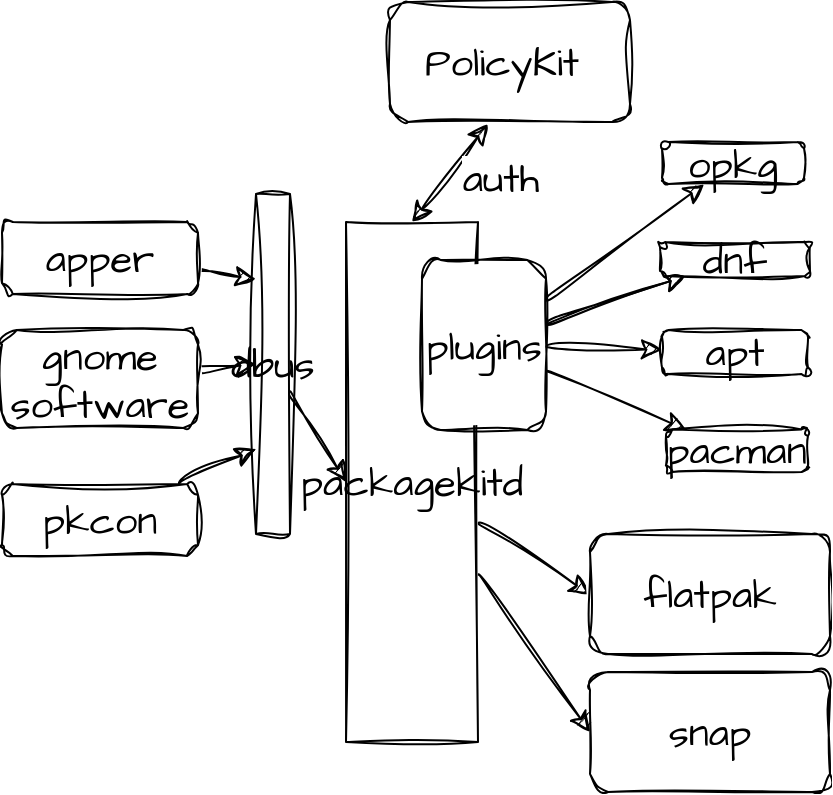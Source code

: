 <mxfile version="22.1.5" type="github">
  <diagram name="第 1 页" id="aEMSDAUqm41HkrmTPTQu">
    <mxGraphModel dx="1186" dy="975" grid="0" gridSize="10" guides="1" tooltips="1" connect="1" arrows="1" fold="1" page="0" pageScale="1" pageWidth="827" pageHeight="1169" math="0" shadow="0">
      <root>
        <mxCell id="0" />
        <mxCell id="1" parent="0" />
        <mxCell id="PNi4up06ztXLm7VJfdX3-28" style="edgeStyle=none;curved=1;rounded=0;sketch=1;hachureGap=4;jiggle=2;curveFitting=1;orthogonalLoop=1;jettySize=auto;html=1;entryX=0;entryY=0.5;entryDx=0;entryDy=0;fontFamily=Architects Daughter;fontSource=https%3A%2F%2Ffonts.googleapis.com%2Fcss%3Ffamily%3DArchitects%2BDaughter;fontSize=16;startSize=8;endSize=8;" edge="1" parent="1" source="PNi4up06ztXLm7VJfdX3-1" target="PNi4up06ztXLm7VJfdX3-21">
          <mxGeometry relative="1" as="geometry" />
        </mxCell>
        <mxCell id="PNi4up06ztXLm7VJfdX3-29" style="edgeStyle=none;curved=1;rounded=0;sketch=1;hachureGap=4;jiggle=2;curveFitting=1;orthogonalLoop=1;jettySize=auto;html=1;entryX=0;entryY=0.5;entryDx=0;entryDy=0;fontFamily=Architects Daughter;fontSource=https%3A%2F%2Ffonts.googleapis.com%2Fcss%3Ffamily%3DArchitects%2BDaughter;fontSize=16;startSize=8;endSize=8;" edge="1" parent="1" source="PNi4up06ztXLm7VJfdX3-1" target="PNi4up06ztXLm7VJfdX3-22">
          <mxGeometry relative="1" as="geometry" />
        </mxCell>
        <mxCell id="PNi4up06ztXLm7VJfdX3-1" value="packagekitd" style="rounded=0;whiteSpace=wrap;html=1;sketch=1;hachureGap=4;jiggle=2;curveFitting=1;fontFamily=Architects Daughter;fontSource=https%3A%2F%2Ffonts.googleapis.com%2Fcss%3Ffamily%3DArchitects%2BDaughter;fontSize=20;" vertex="1" parent="1">
          <mxGeometry x="-5" y="34" width="66" height="260" as="geometry" />
        </mxCell>
        <mxCell id="PNi4up06ztXLm7VJfdX3-30" style="edgeStyle=none;curved=1;rounded=0;sketch=1;hachureGap=4;jiggle=2;curveFitting=1;orthogonalLoop=1;jettySize=auto;html=1;entryX=0;entryY=0.25;entryDx=0;entryDy=0;fontFamily=Architects Daughter;fontSource=https%3A%2F%2Ffonts.googleapis.com%2Fcss%3Ffamily%3DArchitects%2BDaughter;fontSize=16;startSize=8;endSize=8;" edge="1" parent="1" source="PNi4up06ztXLm7VJfdX3-2" target="PNi4up06ztXLm7VJfdX3-23">
          <mxGeometry relative="1" as="geometry" />
        </mxCell>
        <mxCell id="PNi4up06ztXLm7VJfdX3-2" value="apper" style="rounded=1;whiteSpace=wrap;html=1;sketch=1;hachureGap=4;jiggle=2;curveFitting=1;fontFamily=Architects Daughter;fontSource=https%3A%2F%2Ffonts.googleapis.com%2Fcss%3Ffamily%3DArchitects%2BDaughter;fontSize=20;" vertex="1" parent="1">
          <mxGeometry x="-177" y="34" width="98" height="36" as="geometry" />
        </mxCell>
        <mxCell id="PNi4up06ztXLm7VJfdX3-11" value="" style="edgeStyle=none;curved=1;rounded=0;sketch=1;hachureGap=4;jiggle=2;curveFitting=1;orthogonalLoop=1;jettySize=auto;html=1;fontFamily=Architects Daughter;fontSource=https%3A%2F%2Ffonts.googleapis.com%2Fcss%3Ffamily%3DArchitects%2BDaughter;fontSize=16;startSize=8;endSize=8;" edge="1" parent="1" source="PNi4up06ztXLm7VJfdX3-8" target="PNi4up06ztXLm7VJfdX3-10">
          <mxGeometry relative="1" as="geometry" />
        </mxCell>
        <mxCell id="PNi4up06ztXLm7VJfdX3-13" value="" style="edgeStyle=none;curved=1;rounded=0;sketch=1;hachureGap=4;jiggle=2;curveFitting=1;orthogonalLoop=1;jettySize=auto;html=1;fontFamily=Architects Daughter;fontSource=https%3A%2F%2Ffonts.googleapis.com%2Fcss%3Ffamily%3DArchitects%2BDaughter;fontSize=16;startSize=8;endSize=8;" edge="1" parent="1" source="PNi4up06ztXLm7VJfdX3-8" target="PNi4up06ztXLm7VJfdX3-10">
          <mxGeometry relative="1" as="geometry" />
        </mxCell>
        <mxCell id="PNi4up06ztXLm7VJfdX3-15" value="" style="edgeStyle=none;curved=1;rounded=0;sketch=1;hachureGap=4;jiggle=2;curveFitting=1;orthogonalLoop=1;jettySize=auto;html=1;fontFamily=Architects Daughter;fontSource=https%3A%2F%2Ffonts.googleapis.com%2Fcss%3Ffamily%3DArchitects%2BDaughter;fontSize=16;startSize=8;endSize=8;" edge="1" parent="1" source="PNi4up06ztXLm7VJfdX3-8" target="PNi4up06ztXLm7VJfdX3-14">
          <mxGeometry relative="1" as="geometry" />
        </mxCell>
        <mxCell id="PNi4up06ztXLm7VJfdX3-17" value="" style="edgeStyle=none;curved=1;rounded=0;sketch=1;hachureGap=4;jiggle=2;curveFitting=1;orthogonalLoop=1;jettySize=auto;html=1;fontFamily=Architects Daughter;fontSource=https%3A%2F%2Ffonts.googleapis.com%2Fcss%3Ffamily%3DArchitects%2BDaughter;fontSize=16;startSize=8;endSize=8;" edge="1" parent="1" source="PNi4up06ztXLm7VJfdX3-8" target="PNi4up06ztXLm7VJfdX3-16">
          <mxGeometry relative="1" as="geometry">
            <mxPoint x="103" y="109.996" as="sourcePoint" />
          </mxGeometry>
        </mxCell>
        <mxCell id="PNi4up06ztXLm7VJfdX3-27" value="" style="edgeStyle=none;curved=1;rounded=0;sketch=1;hachureGap=4;jiggle=2;curveFitting=1;orthogonalLoop=1;jettySize=auto;html=1;fontFamily=Architects Daughter;fontSource=https%3A%2F%2Ffonts.googleapis.com%2Fcss%3Ffamily%3DArchitects%2BDaughter;fontSize=16;startSize=8;endSize=8;" edge="1" parent="1" source="PNi4up06ztXLm7VJfdX3-8" target="PNi4up06ztXLm7VJfdX3-26">
          <mxGeometry relative="1" as="geometry" />
        </mxCell>
        <mxCell id="PNi4up06ztXLm7VJfdX3-8" value="plugins" style="rounded=1;whiteSpace=wrap;html=1;sketch=1;hachureGap=4;jiggle=2;curveFitting=1;fontFamily=Architects Daughter;fontSource=https%3A%2F%2Ffonts.googleapis.com%2Fcss%3Ffamily%3DArchitects%2BDaughter;fontSize=20;" vertex="1" parent="1">
          <mxGeometry x="33" y="53" width="62" height="85" as="geometry" />
        </mxCell>
        <mxCell id="PNi4up06ztXLm7VJfdX3-10" value="dnf" style="whiteSpace=wrap;html=1;fontSize=20;fontFamily=Architects Daughter;rounded=1;sketch=1;hachureGap=4;jiggle=2;curveFitting=1;fontSource=https%3A%2F%2Ffonts.googleapis.com%2Fcss%3Ffamily%3DArchitects%2BDaughter;" vertex="1" parent="1">
          <mxGeometry x="152" y="44" width="75" height="17" as="geometry" />
        </mxCell>
        <mxCell id="PNi4up06ztXLm7VJfdX3-14" value="apt" style="whiteSpace=wrap;html=1;fontSize=20;fontFamily=Architects Daughter;rounded=1;sketch=1;hachureGap=4;jiggle=2;curveFitting=1;fontSource=https%3A%2F%2Ffonts.googleapis.com%2Fcss%3Ffamily%3DArchitects%2BDaughter;" vertex="1" parent="1">
          <mxGeometry x="153" y="88" width="73" height="22" as="geometry" />
        </mxCell>
        <mxCell id="PNi4up06ztXLm7VJfdX3-16" value="pacman" style="whiteSpace=wrap;html=1;fontSize=20;fontFamily=Architects Daughter;rounded=1;sketch=1;hachureGap=4;jiggle=2;curveFitting=1;fontSource=https%3A%2F%2Ffonts.googleapis.com%2Fcss%3Ffamily%3DArchitects%2BDaughter;" vertex="1" parent="1">
          <mxGeometry x="155" y="137.71" width="71" height="21.29" as="geometry" />
        </mxCell>
        <mxCell id="PNi4up06ztXLm7VJfdX3-18" value="PolicyKit&amp;nbsp;" style="rounded=1;whiteSpace=wrap;html=1;sketch=1;hachureGap=4;jiggle=2;curveFitting=1;fontFamily=Architects Daughter;fontSource=https%3A%2F%2Ffonts.googleapis.com%2Fcss%3Ffamily%3DArchitects%2BDaughter;fontSize=20;" vertex="1" parent="1">
          <mxGeometry x="17" y="-76" width="120" height="60" as="geometry" />
        </mxCell>
        <mxCell id="PNi4up06ztXLm7VJfdX3-19" style="edgeStyle=none;curved=1;rounded=0;sketch=1;hachureGap=4;jiggle=2;curveFitting=1;orthogonalLoop=1;jettySize=auto;html=1;entryX=0.408;entryY=1.017;entryDx=0;entryDy=0;entryPerimeter=0;fontFamily=Architects Daughter;fontSource=https%3A%2F%2Ffonts.googleapis.com%2Fcss%3Ffamily%3DArchitects%2BDaughter;fontSize=16;startSize=8;endSize=8;startArrow=classic;startFill=1;exitX=0.5;exitY=0;exitDx=0;exitDy=0;" edge="1" parent="1" source="PNi4up06ztXLm7VJfdX3-1" target="PNi4up06ztXLm7VJfdX3-18">
          <mxGeometry relative="1" as="geometry" />
        </mxCell>
        <mxCell id="PNi4up06ztXLm7VJfdX3-20" value="auth" style="edgeLabel;html=1;align=center;verticalAlign=middle;resizable=0;points=[];fontSize=20;fontFamily=Architects Daughter;" vertex="1" connectable="0" parent="PNi4up06ztXLm7VJfdX3-19">
          <mxGeometry x="0.03" y="-23" relative="1" as="geometry">
            <mxPoint x="6" y="-11" as="offset" />
          </mxGeometry>
        </mxCell>
        <mxCell id="PNi4up06ztXLm7VJfdX3-21" value="flatpak" style="rounded=1;whiteSpace=wrap;html=1;sketch=1;hachureGap=4;jiggle=2;curveFitting=1;fontFamily=Architects Daughter;fontSource=https%3A%2F%2Ffonts.googleapis.com%2Fcss%3Ffamily%3DArchitects%2BDaughter;fontSize=20;" vertex="1" parent="1">
          <mxGeometry x="117" y="190" width="120" height="60" as="geometry" />
        </mxCell>
        <mxCell id="PNi4up06ztXLm7VJfdX3-22" value="snap" style="rounded=1;whiteSpace=wrap;html=1;sketch=1;hachureGap=4;jiggle=2;curveFitting=1;fontFamily=Architects Daughter;fontSource=https%3A%2F%2Ffonts.googleapis.com%2Fcss%3Ffamily%3DArchitects%2BDaughter;fontSize=20;" vertex="1" parent="1">
          <mxGeometry x="117" y="259" width="120" height="60" as="geometry" />
        </mxCell>
        <mxCell id="PNi4up06ztXLm7VJfdX3-33" style="edgeStyle=none;curved=1;rounded=0;sketch=1;hachureGap=4;jiggle=2;curveFitting=1;orthogonalLoop=1;jettySize=auto;html=1;entryX=0;entryY=0.5;entryDx=0;entryDy=0;fontFamily=Architects Daughter;fontSource=https%3A%2F%2Ffonts.googleapis.com%2Fcss%3Ffamily%3DArchitects%2BDaughter;fontSize=16;startSize=8;endSize=8;" edge="1" parent="1" source="PNi4up06ztXLm7VJfdX3-23" target="PNi4up06ztXLm7VJfdX3-1">
          <mxGeometry relative="1" as="geometry" />
        </mxCell>
        <mxCell id="PNi4up06ztXLm7VJfdX3-23" value="dbus" style="rounded=0;whiteSpace=wrap;html=1;sketch=1;hachureGap=4;jiggle=2;curveFitting=1;fontFamily=Architects Daughter;fontSource=https%3A%2F%2Ffonts.googleapis.com%2Fcss%3Ffamily%3DArchitects%2BDaughter;fontSize=20;" vertex="1" parent="1">
          <mxGeometry x="-50" y="20" width="17" height="170" as="geometry" />
        </mxCell>
        <mxCell id="PNi4up06ztXLm7VJfdX3-31" style="edgeStyle=none;curved=1;rounded=0;sketch=1;hachureGap=4;jiggle=2;curveFitting=1;orthogonalLoop=1;jettySize=auto;html=1;entryX=0;entryY=0.5;entryDx=0;entryDy=0;fontFamily=Architects Daughter;fontSource=https%3A%2F%2Ffonts.googleapis.com%2Fcss%3Ffamily%3DArchitects%2BDaughter;fontSize=16;startSize=8;endSize=8;" edge="1" parent="1" source="PNi4up06ztXLm7VJfdX3-24" target="PNi4up06ztXLm7VJfdX3-23">
          <mxGeometry relative="1" as="geometry" />
        </mxCell>
        <mxCell id="PNi4up06ztXLm7VJfdX3-24" value="gnome software" style="rounded=1;whiteSpace=wrap;html=1;sketch=1;hachureGap=4;jiggle=2;curveFitting=1;fontFamily=Architects Daughter;fontSource=https%3A%2F%2Ffonts.googleapis.com%2Fcss%3Ffamily%3DArchitects%2BDaughter;fontSize=20;" vertex="1" parent="1">
          <mxGeometry x="-177" y="88" width="98" height="49" as="geometry" />
        </mxCell>
        <mxCell id="PNi4up06ztXLm7VJfdX3-32" style="edgeStyle=none;curved=1;rounded=0;sketch=1;hachureGap=4;jiggle=2;curveFitting=1;orthogonalLoop=1;jettySize=auto;html=1;entryX=0;entryY=0.75;entryDx=0;entryDy=0;fontFamily=Architects Daughter;fontSource=https%3A%2F%2Ffonts.googleapis.com%2Fcss%3Ffamily%3DArchitects%2BDaughter;fontSize=16;startSize=8;endSize=8;" edge="1" parent="1" source="PNi4up06ztXLm7VJfdX3-25" target="PNi4up06ztXLm7VJfdX3-23">
          <mxGeometry relative="1" as="geometry" />
        </mxCell>
        <mxCell id="PNi4up06ztXLm7VJfdX3-25" value="pkcon" style="rounded=1;whiteSpace=wrap;html=1;sketch=1;hachureGap=4;jiggle=2;curveFitting=1;fontFamily=Architects Daughter;fontSource=https%3A%2F%2Ffonts.googleapis.com%2Fcss%3Ffamily%3DArchitects%2BDaughter;fontSize=20;" vertex="1" parent="1">
          <mxGeometry x="-177" y="165" width="98" height="36" as="geometry" />
        </mxCell>
        <mxCell id="PNi4up06ztXLm7VJfdX3-26" value="opkg" style="whiteSpace=wrap;html=1;fontSize=20;fontFamily=Architects Daughter;rounded=1;sketch=1;hachureGap=4;jiggle=2;curveFitting=1;fontSource=https%3A%2F%2Ffonts.googleapis.com%2Fcss%3Ffamily%3DArchitects%2BDaughter;" vertex="1" parent="1">
          <mxGeometry x="153" y="-6" width="71" height="21" as="geometry" />
        </mxCell>
      </root>
    </mxGraphModel>
  </diagram>
</mxfile>
